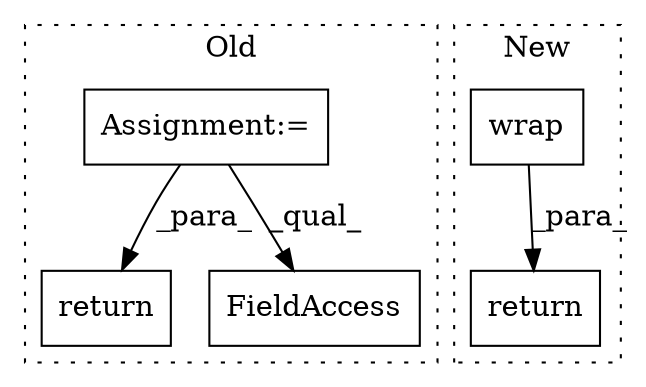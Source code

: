 digraph G {
subgraph cluster0 {
1 [label="return" a="41" s="8450" l="7" shape="box"];
4 [label="Assignment:=" a="7" s="8299" l="1" shape="box"];
5 [label="FieldAccess" a="22" s="8336" l="13" shape="box"];
label = "Old";
style="dotted";
}
subgraph cluster1 {
2 [label="wrap" a="32" s="8328,8413" l="5,1" shape="box"];
3 [label="return" a="41" s="8321" l="7" shape="box"];
label = "New";
style="dotted";
}
2 -> 3 [label="_para_"];
4 -> 5 [label="_qual_"];
4 -> 1 [label="_para_"];
}